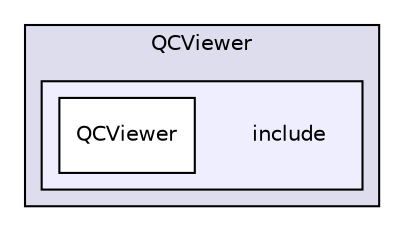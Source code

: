 digraph "/home/travis/build/AliceO2Group/AliceO2/Utilities/QC/QCViewer/include" {
  bgcolor=transparent;
  compound=true
  node [ fontsize="10", fontname="Helvetica"];
  edge [ labelfontsize="10", labelfontname="Helvetica"];
  subgraph clusterdir_ed04e426e99dbe57a6e59c8944ea6785 {
    graph [ bgcolor="#ddddee", pencolor="black", label="QCViewer" fontname="Helvetica", fontsize="10", URL="dir_ed04e426e99dbe57a6e59c8944ea6785.html"]
  subgraph clusterdir_4b07e1b0f731fcfd0bfb25757cdab806 {
    graph [ bgcolor="#eeeeff", pencolor="black", label="" URL="dir_4b07e1b0f731fcfd0bfb25757cdab806.html"];
    dir_4b07e1b0f731fcfd0bfb25757cdab806 [shape=plaintext label="include"];
    dir_91b6b2ff32c2077fabea9fd967e7ab33 [shape=box label="QCViewer" color="black" fillcolor="white" style="filled" URL="dir_91b6b2ff32c2077fabea9fd967e7ab33.html"];
  }
  }
}
